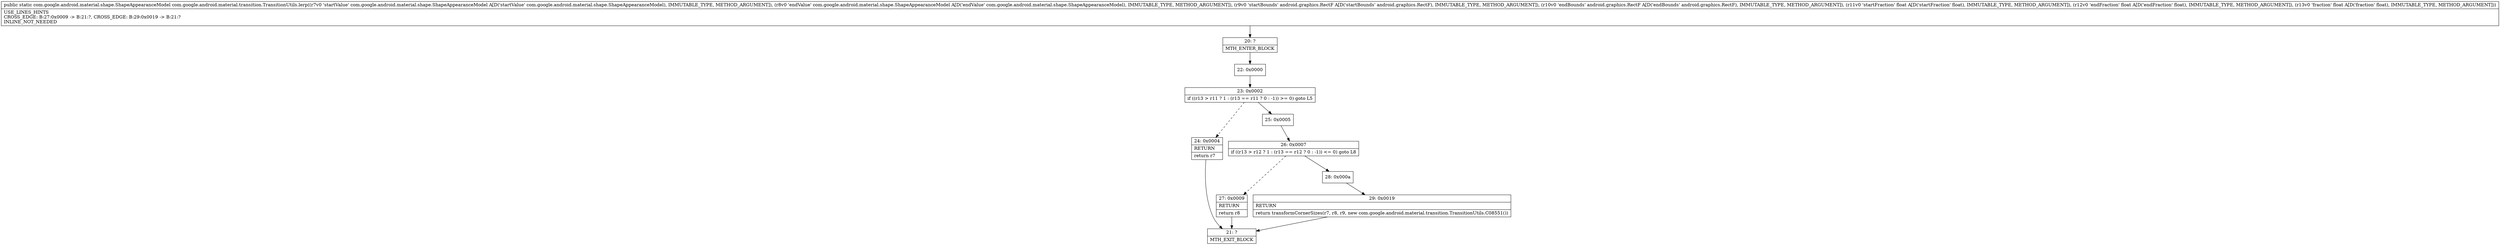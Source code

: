 digraph "CFG forcom.google.android.material.transition.TransitionUtils.lerp(Lcom\/google\/android\/material\/shape\/ShapeAppearanceModel;Lcom\/google\/android\/material\/shape\/ShapeAppearanceModel;Landroid\/graphics\/RectF;Landroid\/graphics\/RectF;FFF)Lcom\/google\/android\/material\/shape\/ShapeAppearanceModel;" {
Node_20 [shape=record,label="{20\:\ ?|MTH_ENTER_BLOCK\l}"];
Node_22 [shape=record,label="{22\:\ 0x0000}"];
Node_23 [shape=record,label="{23\:\ 0x0002|if ((r13 \> r11 ? 1 : (r13 == r11 ? 0 : \-1)) \>= 0) goto L5\l}"];
Node_24 [shape=record,label="{24\:\ 0x0004|RETURN\l|return r7\l}"];
Node_21 [shape=record,label="{21\:\ ?|MTH_EXIT_BLOCK\l}"];
Node_25 [shape=record,label="{25\:\ 0x0005}"];
Node_26 [shape=record,label="{26\:\ 0x0007|if ((r13 \> r12 ? 1 : (r13 == r12 ? 0 : \-1)) \<= 0) goto L8\l}"];
Node_27 [shape=record,label="{27\:\ 0x0009|RETURN\l|return r8\l}"];
Node_28 [shape=record,label="{28\:\ 0x000a}"];
Node_29 [shape=record,label="{29\:\ 0x0019|RETURN\l|return transformCornerSizes(r7, r8, r9, new com.google.android.material.transition.TransitionUtils.C08551())\l}"];
MethodNode[shape=record,label="{public static com.google.android.material.shape.ShapeAppearanceModel com.google.android.material.transition.TransitionUtils.lerp((r7v0 'startValue' com.google.android.material.shape.ShapeAppearanceModel A[D('startValue' com.google.android.material.shape.ShapeAppearanceModel), IMMUTABLE_TYPE, METHOD_ARGUMENT]), (r8v0 'endValue' com.google.android.material.shape.ShapeAppearanceModel A[D('endValue' com.google.android.material.shape.ShapeAppearanceModel), IMMUTABLE_TYPE, METHOD_ARGUMENT]), (r9v0 'startBounds' android.graphics.RectF A[D('startBounds' android.graphics.RectF), IMMUTABLE_TYPE, METHOD_ARGUMENT]), (r10v0 'endBounds' android.graphics.RectF A[D('endBounds' android.graphics.RectF), IMMUTABLE_TYPE, METHOD_ARGUMENT]), (r11v0 'startFraction' float A[D('startFraction' float), IMMUTABLE_TYPE, METHOD_ARGUMENT]), (r12v0 'endFraction' float A[D('endFraction' float), IMMUTABLE_TYPE, METHOD_ARGUMENT]), (r13v0 'fraction' float A[D('fraction' float), IMMUTABLE_TYPE, METHOD_ARGUMENT]))  | USE_LINES_HINTS\lCROSS_EDGE: B:27:0x0009 \-\> B:21:?, CROSS_EDGE: B:29:0x0019 \-\> B:21:?\lINLINE_NOT_NEEDED\l}"];
MethodNode -> Node_20;Node_20 -> Node_22;
Node_22 -> Node_23;
Node_23 -> Node_24[style=dashed];
Node_23 -> Node_25;
Node_24 -> Node_21;
Node_25 -> Node_26;
Node_26 -> Node_27[style=dashed];
Node_26 -> Node_28;
Node_27 -> Node_21;
Node_28 -> Node_29;
Node_29 -> Node_21;
}

